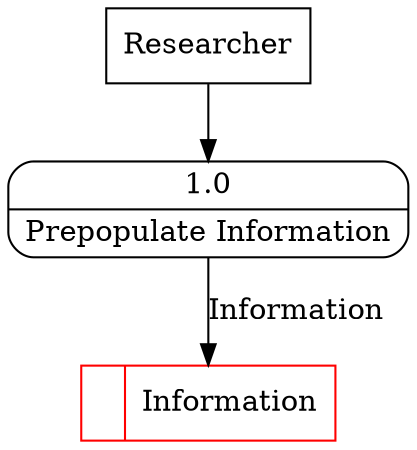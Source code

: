 digraph dfd2{ 
node[shape=record]
200 [label="<f0>  |<f1> Information " color=red];
201 [label="Researcher" shape=box];
202 [label="{<f0> 1.0|<f1> Prepopulate Information }" shape=Mrecord];
201 -> 202
202 -> 200 [label="Information"]
}